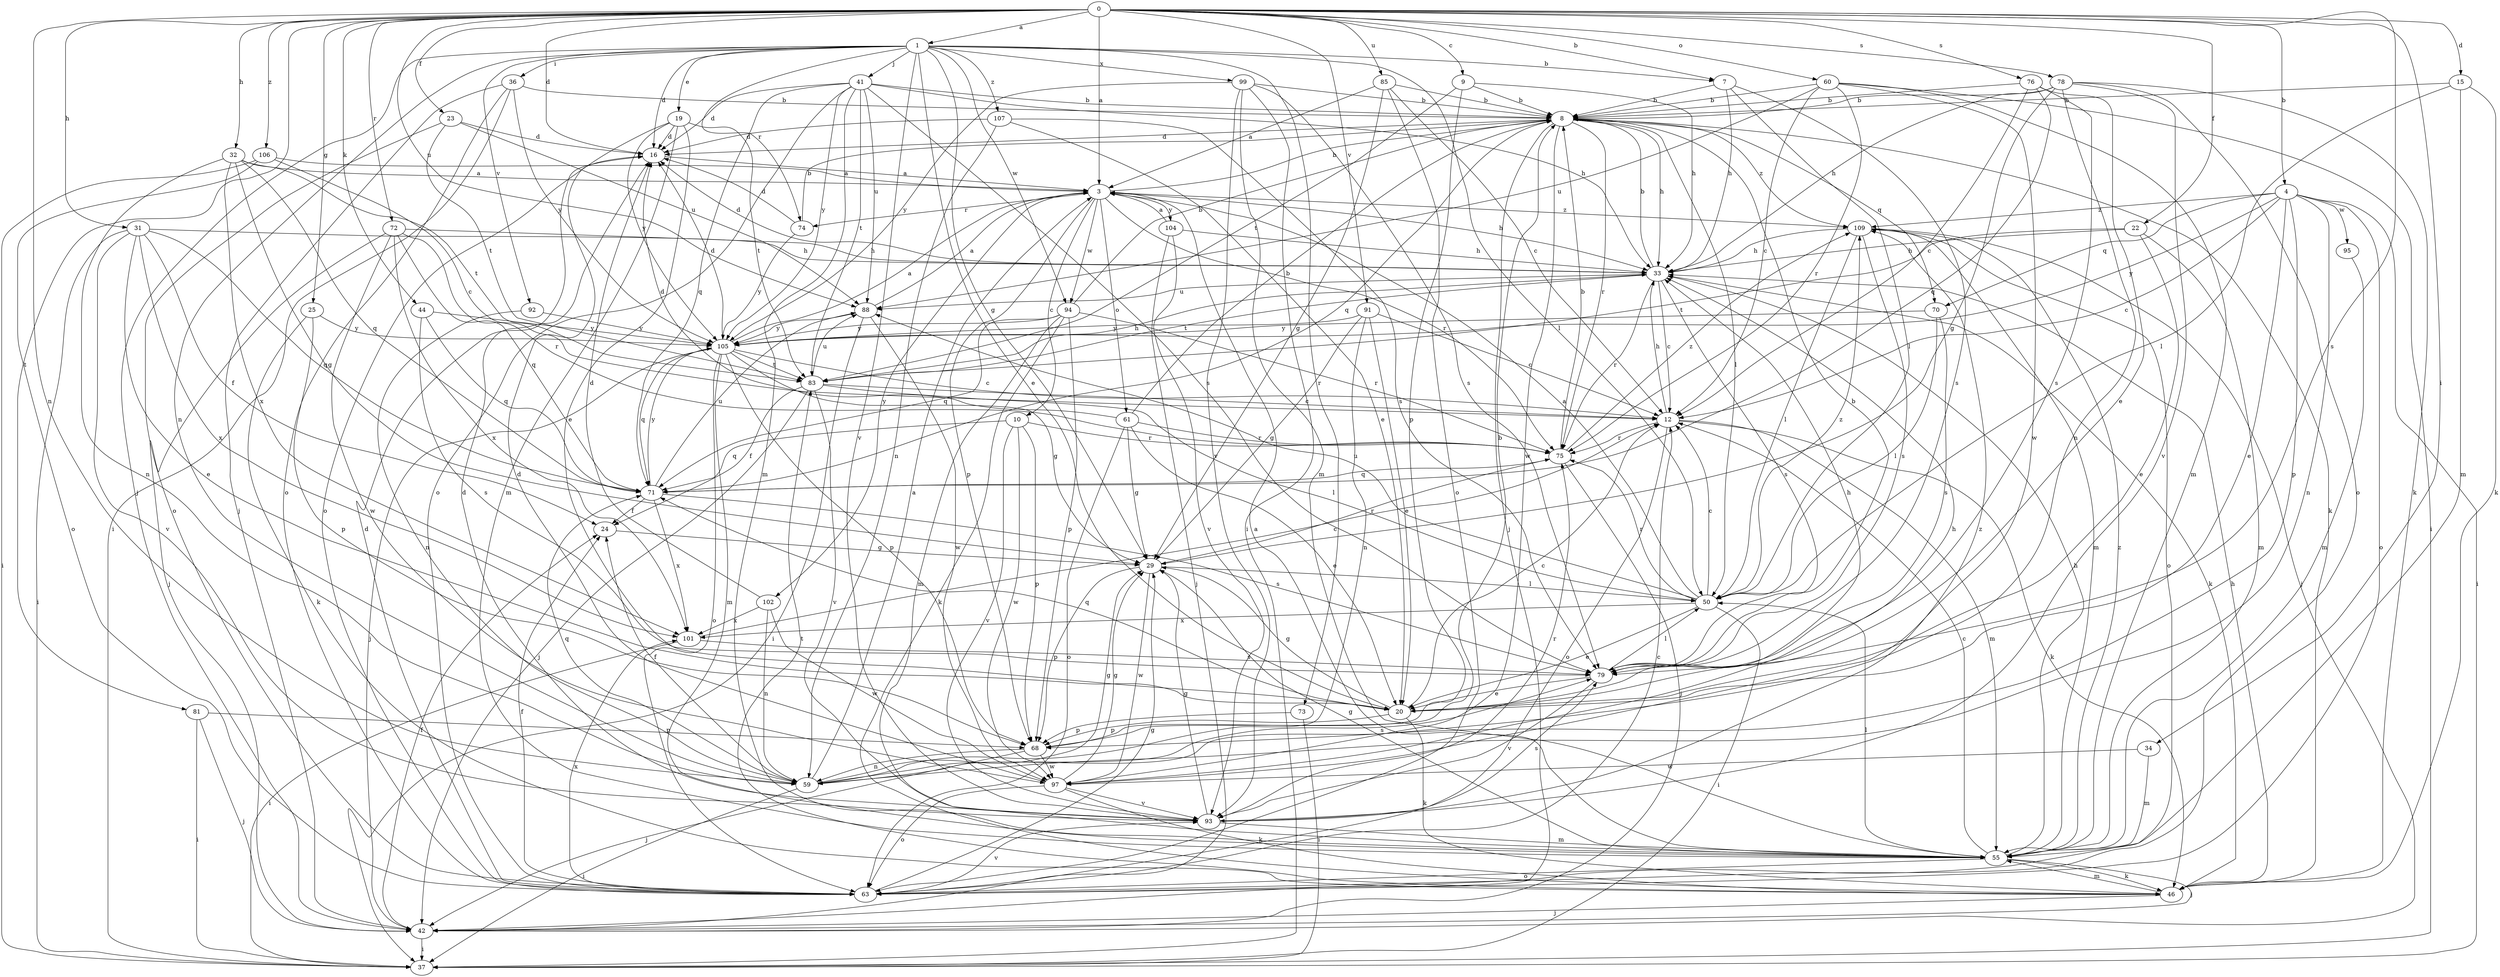 strict digraph  {
0;
1;
3;
4;
7;
8;
9;
10;
12;
15;
16;
19;
20;
22;
23;
24;
25;
29;
31;
32;
33;
34;
36;
37;
41;
42;
44;
46;
50;
55;
59;
60;
61;
63;
68;
70;
71;
72;
73;
74;
75;
76;
78;
79;
81;
83;
85;
88;
91;
92;
93;
94;
95;
97;
99;
101;
102;
104;
105;
106;
107;
109;
0 -> 1  [label=a];
0 -> 3  [label=a];
0 -> 4  [label=b];
0 -> 7  [label=b];
0 -> 9  [label=c];
0 -> 15  [label=d];
0 -> 16  [label=d];
0 -> 22  [label=f];
0 -> 23  [label=f];
0 -> 25  [label=g];
0 -> 31  [label=h];
0 -> 32  [label=h];
0 -> 34  [label=i];
0 -> 44  [label=k];
0 -> 59  [label=n];
0 -> 60  [label=o];
0 -> 72  [label=r];
0 -> 76  [label=s];
0 -> 78  [label=s];
0 -> 79  [label=s];
0 -> 81  [label=t];
0 -> 85  [label=u];
0 -> 88  [label=u];
0 -> 91  [label=v];
0 -> 106  [label=z];
1 -> 7  [label=b];
1 -> 16  [label=d];
1 -> 19  [label=e];
1 -> 20  [label=e];
1 -> 29  [label=g];
1 -> 36  [label=i];
1 -> 41  [label=j];
1 -> 42  [label=j];
1 -> 50  [label=l];
1 -> 59  [label=n];
1 -> 73  [label=r];
1 -> 74  [label=r];
1 -> 92  [label=v];
1 -> 93  [label=v];
1 -> 94  [label=w];
1 -> 99  [label=x];
1 -> 107  [label=z];
3 -> 8  [label=b];
3 -> 10  [label=c];
3 -> 33  [label=h];
3 -> 61  [label=o];
3 -> 68  [label=p];
3 -> 74  [label=r];
3 -> 75  [label=r];
3 -> 94  [label=w];
3 -> 102  [label=y];
3 -> 104  [label=y];
3 -> 109  [label=z];
4 -> 12  [label=c];
4 -> 20  [label=e];
4 -> 37  [label=i];
4 -> 59  [label=n];
4 -> 63  [label=o];
4 -> 68  [label=p];
4 -> 70  [label=q];
4 -> 95  [label=w];
4 -> 105  [label=y];
4 -> 109  [label=z];
7 -> 8  [label=b];
7 -> 33  [label=h];
7 -> 50  [label=l];
7 -> 79  [label=s];
8 -> 16  [label=d];
8 -> 33  [label=h];
8 -> 42  [label=j];
8 -> 46  [label=k];
8 -> 50  [label=l];
8 -> 70  [label=q];
8 -> 71  [label=q];
8 -> 75  [label=r];
8 -> 97  [label=w];
8 -> 109  [label=z];
9 -> 8  [label=b];
9 -> 33  [label=h];
9 -> 68  [label=p];
9 -> 83  [label=t];
10 -> 68  [label=p];
10 -> 71  [label=q];
10 -> 75  [label=r];
10 -> 93  [label=v];
10 -> 97  [label=w];
12 -> 33  [label=h];
12 -> 46  [label=k];
12 -> 55  [label=m];
12 -> 63  [label=o];
12 -> 75  [label=r];
15 -> 8  [label=b];
15 -> 46  [label=k];
15 -> 50  [label=l];
15 -> 55  [label=m];
16 -> 3  [label=a];
19 -> 16  [label=d];
19 -> 20  [label=e];
19 -> 55  [label=m];
19 -> 63  [label=o];
19 -> 83  [label=t];
19 -> 105  [label=y];
20 -> 12  [label=c];
20 -> 29  [label=g];
20 -> 33  [label=h];
20 -> 46  [label=k];
20 -> 68  [label=p];
20 -> 71  [label=q];
22 -> 20  [label=e];
22 -> 33  [label=h];
22 -> 55  [label=m];
22 -> 83  [label=t];
23 -> 16  [label=d];
23 -> 63  [label=o];
23 -> 83  [label=t];
23 -> 88  [label=u];
24 -> 29  [label=g];
25 -> 46  [label=k];
25 -> 68  [label=p];
25 -> 105  [label=y];
29 -> 50  [label=l];
29 -> 68  [label=p];
29 -> 75  [label=r];
29 -> 97  [label=w];
31 -> 20  [label=e];
31 -> 24  [label=f];
31 -> 33  [label=h];
31 -> 37  [label=i];
31 -> 71  [label=q];
31 -> 93  [label=v];
31 -> 101  [label=x];
32 -> 3  [label=a];
32 -> 29  [label=g];
32 -> 59  [label=n];
32 -> 71  [label=q];
32 -> 83  [label=t];
32 -> 101  [label=x];
33 -> 8  [label=b];
33 -> 12  [label=c];
33 -> 16  [label=d];
33 -> 46  [label=k];
33 -> 75  [label=r];
33 -> 79  [label=s];
33 -> 83  [label=t];
33 -> 88  [label=u];
34 -> 55  [label=m];
34 -> 97  [label=w];
36 -> 8  [label=b];
36 -> 37  [label=i];
36 -> 42  [label=j];
36 -> 63  [label=o];
36 -> 105  [label=y];
41 -> 8  [label=b];
41 -> 16  [label=d];
41 -> 33  [label=h];
41 -> 55  [label=m];
41 -> 63  [label=o];
41 -> 71  [label=q];
41 -> 79  [label=s];
41 -> 83  [label=t];
41 -> 88  [label=u];
41 -> 105  [label=y];
42 -> 24  [label=f];
42 -> 37  [label=i];
44 -> 71  [label=q];
44 -> 79  [label=s];
44 -> 105  [label=y];
46 -> 33  [label=h];
46 -> 42  [label=j];
46 -> 55  [label=m];
46 -> 83  [label=t];
50 -> 3  [label=a];
50 -> 12  [label=c];
50 -> 20  [label=e];
50 -> 37  [label=i];
50 -> 75  [label=r];
50 -> 88  [label=u];
50 -> 101  [label=x];
50 -> 109  [label=z];
55 -> 3  [label=a];
55 -> 12  [label=c];
55 -> 29  [label=g];
55 -> 33  [label=h];
55 -> 42  [label=j];
55 -> 46  [label=k];
55 -> 50  [label=l];
55 -> 63  [label=o];
55 -> 109  [label=z];
59 -> 3  [label=a];
59 -> 24  [label=f];
59 -> 29  [label=g];
59 -> 37  [label=i];
59 -> 71  [label=q];
59 -> 79  [label=s];
60 -> 8  [label=b];
60 -> 12  [label=c];
60 -> 37  [label=i];
60 -> 55  [label=m];
60 -> 75  [label=r];
60 -> 88  [label=u];
60 -> 97  [label=w];
61 -> 8  [label=b];
61 -> 16  [label=d];
61 -> 20  [label=e];
61 -> 29  [label=g];
61 -> 63  [label=o];
61 -> 75  [label=r];
63 -> 12  [label=c];
63 -> 16  [label=d];
63 -> 24  [label=f];
63 -> 29  [label=g];
63 -> 93  [label=v];
63 -> 101  [label=x];
68 -> 8  [label=b];
68 -> 42  [label=j];
68 -> 59  [label=n];
68 -> 97  [label=w];
70 -> 50  [label=l];
70 -> 79  [label=s];
70 -> 105  [label=y];
71 -> 24  [label=f];
71 -> 79  [label=s];
71 -> 88  [label=u];
71 -> 101  [label=x];
71 -> 105  [label=y];
72 -> 33  [label=h];
72 -> 42  [label=j];
72 -> 71  [label=q];
72 -> 75  [label=r];
72 -> 97  [label=w];
72 -> 101  [label=x];
73 -> 37  [label=i];
73 -> 68  [label=p];
74 -> 8  [label=b];
74 -> 16  [label=d];
74 -> 105  [label=y];
75 -> 8  [label=b];
75 -> 42  [label=j];
75 -> 71  [label=q];
75 -> 109  [label=z];
76 -> 8  [label=b];
76 -> 12  [label=c];
76 -> 20  [label=e];
76 -> 71  [label=q];
76 -> 79  [label=s];
78 -> 8  [label=b];
78 -> 29  [label=g];
78 -> 33  [label=h];
78 -> 46  [label=k];
78 -> 59  [label=n];
78 -> 63  [label=o];
78 -> 93  [label=v];
79 -> 8  [label=b];
79 -> 20  [label=e];
79 -> 50  [label=l];
79 -> 93  [label=v];
81 -> 37  [label=i];
81 -> 42  [label=j];
81 -> 68  [label=p];
83 -> 12  [label=c];
83 -> 24  [label=f];
83 -> 33  [label=h];
83 -> 42  [label=j];
83 -> 50  [label=l];
83 -> 88  [label=u];
83 -> 93  [label=v];
85 -> 3  [label=a];
85 -> 8  [label=b];
85 -> 12  [label=c];
85 -> 29  [label=g];
85 -> 63  [label=o];
88 -> 3  [label=a];
88 -> 37  [label=i];
88 -> 97  [label=w];
88 -> 105  [label=y];
91 -> 12  [label=c];
91 -> 20  [label=e];
91 -> 29  [label=g];
91 -> 59  [label=n];
91 -> 105  [label=y];
92 -> 59  [label=n];
92 -> 105  [label=y];
93 -> 16  [label=d];
93 -> 29  [label=g];
93 -> 55  [label=m];
93 -> 75  [label=r];
93 -> 79  [label=s];
93 -> 109  [label=z];
94 -> 8  [label=b];
94 -> 46  [label=k];
94 -> 55  [label=m];
94 -> 68  [label=p];
94 -> 71  [label=q];
94 -> 75  [label=r];
94 -> 105  [label=y];
95 -> 55  [label=m];
97 -> 16  [label=d];
97 -> 29  [label=g];
97 -> 33  [label=h];
97 -> 46  [label=k];
97 -> 63  [label=o];
97 -> 93  [label=v];
99 -> 8  [label=b];
99 -> 37  [label=i];
99 -> 55  [label=m];
99 -> 79  [label=s];
99 -> 93  [label=v];
99 -> 105  [label=y];
101 -> 12  [label=c];
101 -> 37  [label=i];
101 -> 79  [label=s];
102 -> 16  [label=d];
102 -> 59  [label=n];
102 -> 97  [label=w];
102 -> 101  [label=x];
104 -> 3  [label=a];
104 -> 33  [label=h];
104 -> 42  [label=j];
104 -> 93  [label=v];
105 -> 3  [label=a];
105 -> 12  [label=c];
105 -> 16  [label=d];
105 -> 29  [label=g];
105 -> 42  [label=j];
105 -> 55  [label=m];
105 -> 63  [label=o];
105 -> 68  [label=p];
105 -> 71  [label=q];
105 -> 83  [label=t];
106 -> 3  [label=a];
106 -> 12  [label=c];
106 -> 37  [label=i];
106 -> 63  [label=o];
107 -> 16  [label=d];
107 -> 20  [label=e];
107 -> 59  [label=n];
107 -> 79  [label=s];
109 -> 33  [label=h];
109 -> 42  [label=j];
109 -> 50  [label=l];
109 -> 55  [label=m];
109 -> 63  [label=o];
109 -> 79  [label=s];
}
